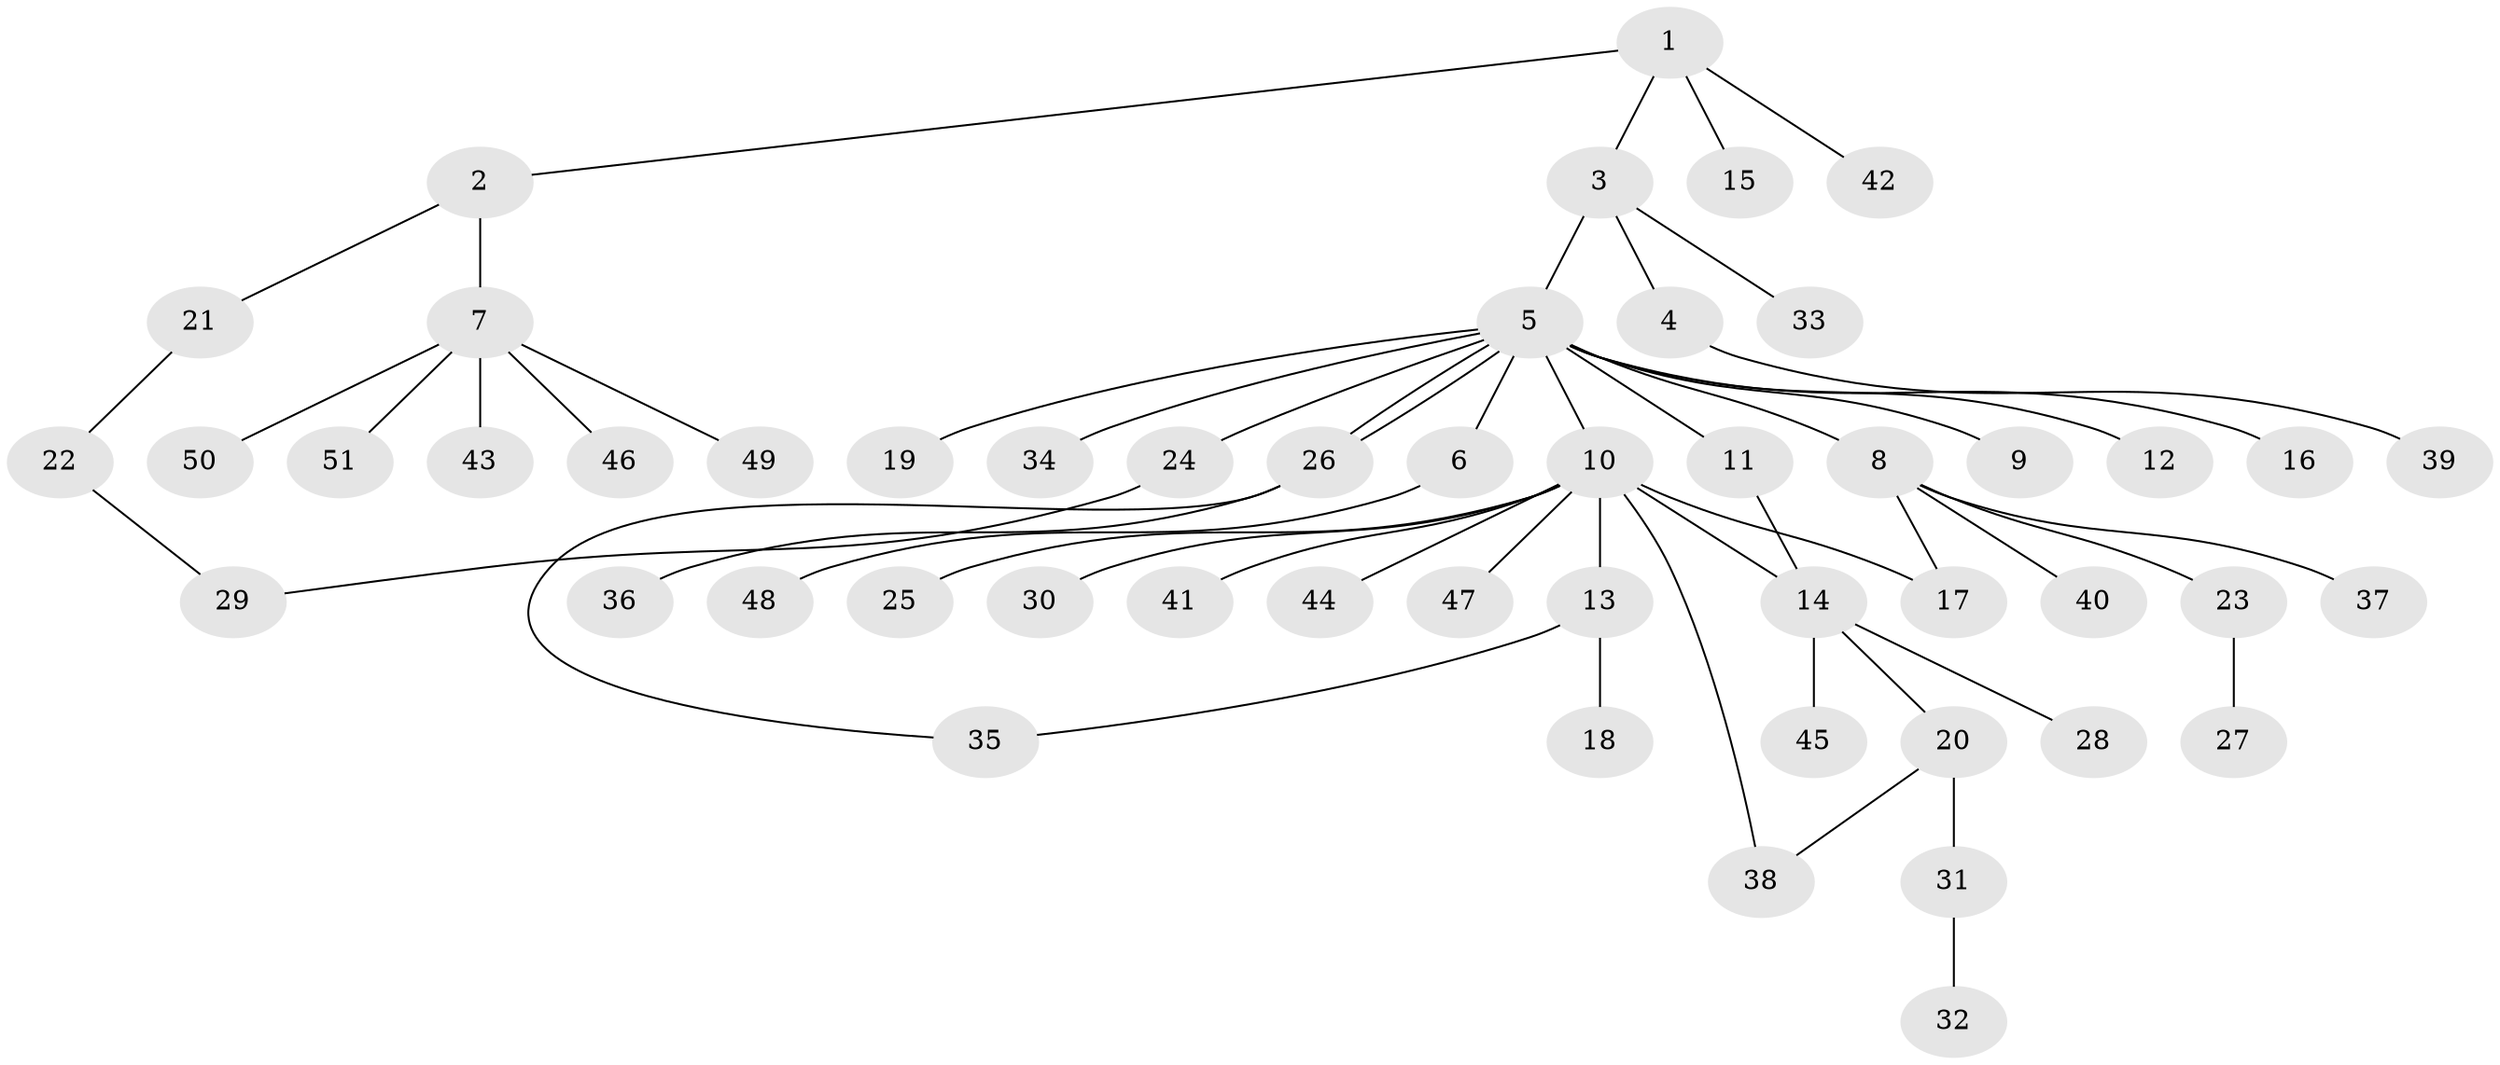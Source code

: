 // Generated by graph-tools (version 1.1) at 2025/14/03/09/25 04:14:43]
// undirected, 51 vertices, 56 edges
graph export_dot {
graph [start="1"]
  node [color=gray90,style=filled];
  1;
  2;
  3;
  4;
  5;
  6;
  7;
  8;
  9;
  10;
  11;
  12;
  13;
  14;
  15;
  16;
  17;
  18;
  19;
  20;
  21;
  22;
  23;
  24;
  25;
  26;
  27;
  28;
  29;
  30;
  31;
  32;
  33;
  34;
  35;
  36;
  37;
  38;
  39;
  40;
  41;
  42;
  43;
  44;
  45;
  46;
  47;
  48;
  49;
  50;
  51;
  1 -- 2;
  1 -- 3;
  1 -- 15;
  1 -- 42;
  2 -- 7;
  2 -- 21;
  3 -- 4;
  3 -- 5;
  3 -- 33;
  4 -- 39;
  5 -- 6;
  5 -- 8;
  5 -- 9;
  5 -- 10;
  5 -- 11;
  5 -- 12;
  5 -- 16;
  5 -- 19;
  5 -- 24;
  5 -- 26;
  5 -- 26;
  5 -- 34;
  6 -- 48;
  7 -- 43;
  7 -- 46;
  7 -- 49;
  7 -- 50;
  7 -- 51;
  8 -- 17;
  8 -- 23;
  8 -- 37;
  8 -- 40;
  10 -- 13;
  10 -- 14;
  10 -- 17;
  10 -- 25;
  10 -- 30;
  10 -- 38;
  10 -- 41;
  10 -- 44;
  10 -- 47;
  11 -- 14;
  13 -- 18;
  13 -- 35;
  14 -- 20;
  14 -- 28;
  14 -- 45;
  20 -- 31;
  20 -- 38;
  21 -- 22;
  22 -- 29;
  23 -- 27;
  24 -- 29;
  26 -- 35;
  26 -- 36;
  31 -- 32;
}

